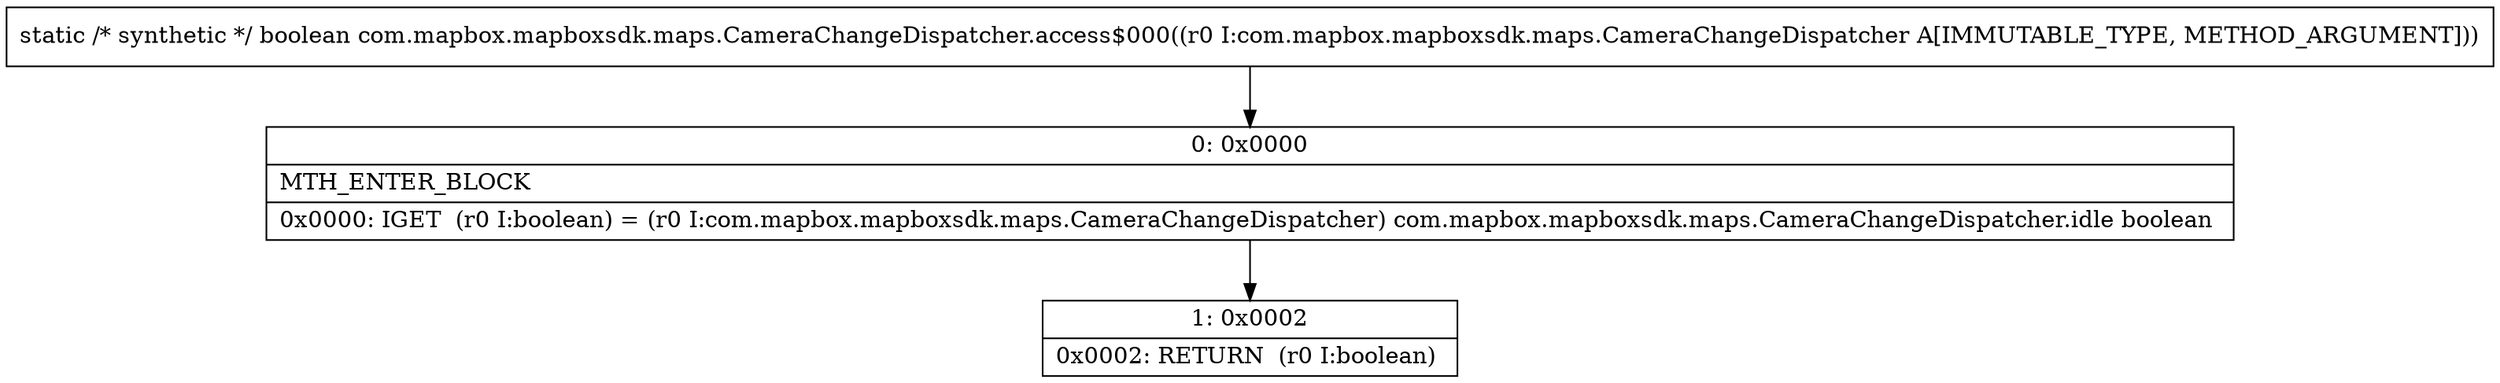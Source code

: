 digraph "CFG forcom.mapbox.mapboxsdk.maps.CameraChangeDispatcher.access$000(Lcom\/mapbox\/mapboxsdk\/maps\/CameraChangeDispatcher;)Z" {
Node_0 [shape=record,label="{0\:\ 0x0000|MTH_ENTER_BLOCK\l|0x0000: IGET  (r0 I:boolean) = (r0 I:com.mapbox.mapboxsdk.maps.CameraChangeDispatcher) com.mapbox.mapboxsdk.maps.CameraChangeDispatcher.idle boolean \l}"];
Node_1 [shape=record,label="{1\:\ 0x0002|0x0002: RETURN  (r0 I:boolean) \l}"];
MethodNode[shape=record,label="{static \/* synthetic *\/ boolean com.mapbox.mapboxsdk.maps.CameraChangeDispatcher.access$000((r0 I:com.mapbox.mapboxsdk.maps.CameraChangeDispatcher A[IMMUTABLE_TYPE, METHOD_ARGUMENT])) }"];
MethodNode -> Node_0;
Node_0 -> Node_1;
}

